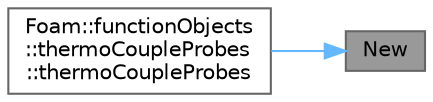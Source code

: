 digraph "New"
{
 // LATEX_PDF_SIZE
  bgcolor="transparent";
  edge [fontname=Helvetica,fontsize=10,labelfontname=Helvetica,labelfontsize=10];
  node [fontname=Helvetica,fontsize=10,shape=box,height=0.2,width=0.4];
  rankdir="RL";
  Node1 [id="Node000001",label="New",height=0.2,width=0.4,color="gray40", fillcolor="grey60", style="filled", fontcolor="black",tooltip=" "];
  Node1 -> Node2 [id="edge1_Node000001_Node000002",dir="back",color="steelblue1",style="solid",tooltip=" "];
  Node2 [id="Node000002",label="Foam::functionObjects\l::thermoCoupleProbes\l::thermoCoupleProbes",height=0.2,width=0.4,color="grey40", fillcolor="white", style="filled",URL="$classFoam_1_1functionObjects_1_1thermoCoupleProbes.html#adf6da7ddf37a538984dd6d28277249ba",tooltip=" "];
}
